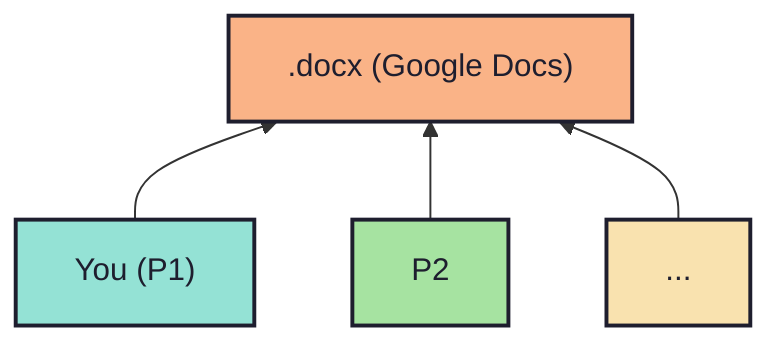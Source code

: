 flowchart BT
  P1["You (P1)"] --> DOCS[".docx (Google Docs)"]
  P2 --> DOCS
  P3[...] --> DOCS

  style DOCS fill:#fab387,stroke:#1e1e2e,stroke-width:2px,color:#1e1e2e
  style P1 fill:#94e2d5,stroke:#1e1e2e,stroke-width:2px,color:#1e1e2e
  style P2 fill:#a6e3a1,stroke:#1e1e2e,stroke-width:2px,color:#1e1e2e
  style P3 fill:#f9e2af,stroke:#1e1e2e,stroke-width:2px,color:#1e1e2e